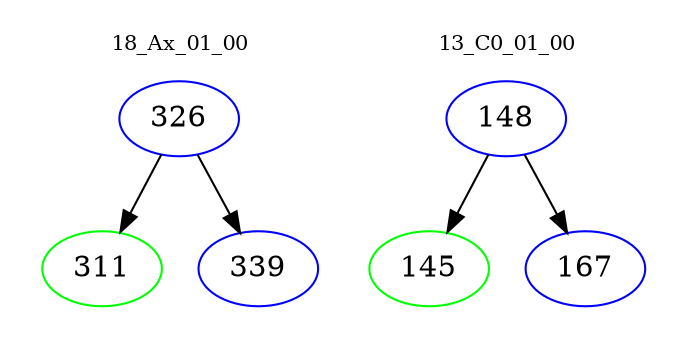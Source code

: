 digraph{
subgraph cluster_0 {
color = white
label = "18_Ax_01_00";
fontsize=10;
T0_326 [label="326", color="blue"]
T0_326 -> T0_311 [color="black"]
T0_311 [label="311", color="green"]
T0_326 -> T0_339 [color="black"]
T0_339 [label="339", color="blue"]
}
subgraph cluster_1 {
color = white
label = "13_C0_01_00";
fontsize=10;
T1_148 [label="148", color="blue"]
T1_148 -> T1_145 [color="black"]
T1_145 [label="145", color="green"]
T1_148 -> T1_167 [color="black"]
T1_167 [label="167", color="blue"]
}
}

